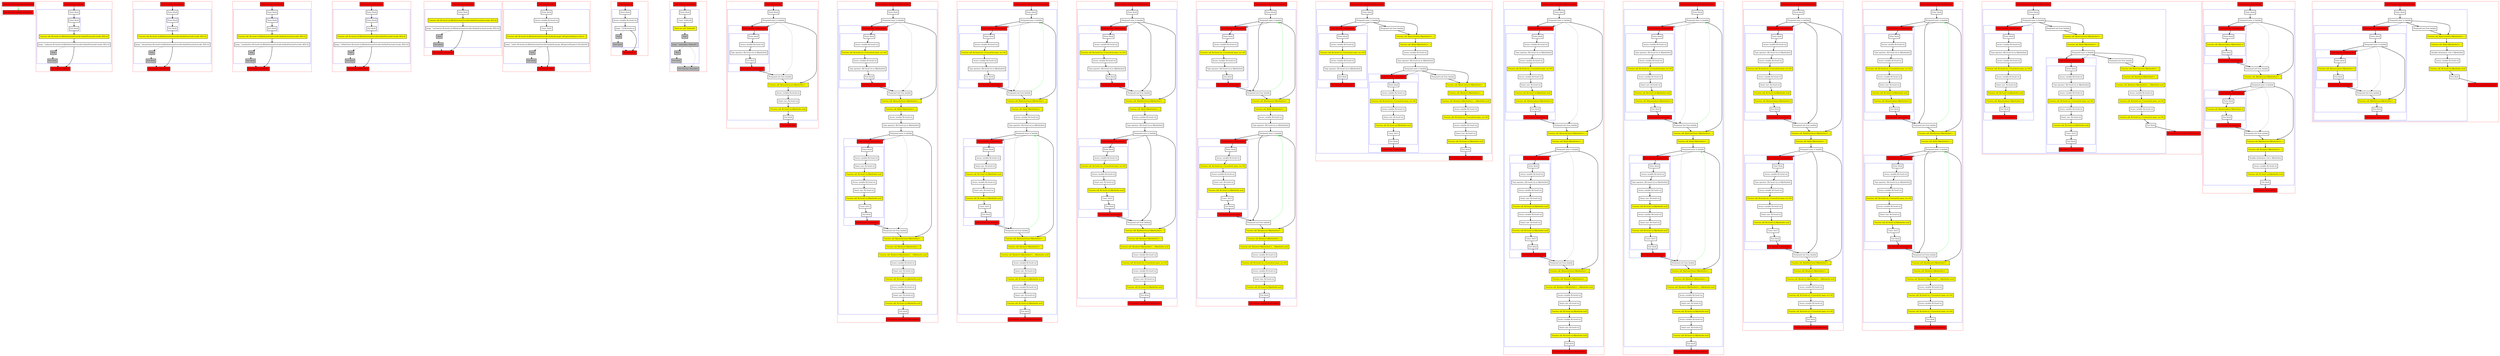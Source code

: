 digraph flowFromInplaceLambda_kt {
    graph [nodesep=3]
    node [shape=box penwidth=2]
    edge [penwidth=2]

    subgraph cluster_0 {
        color=red
        0 [label="Enter file flowFromInplaceLambda.kt" style="filled" fillcolor=red];
        1 [label="Exit file flowFromInplaceLambda.kt" style="filled" fillcolor=red];
    }
    0 -> {1} [color=green];

    subgraph cluster_1 {
        color=red
        2 [label="Enter function unknown" style="filled" fillcolor=red];
        subgraph cluster_2 {
            color=blue
            3 [label="Enter block"];
            subgraph cluster_3 {
                color=blue
                4 [label="Enter block"];
                5 [label="Exit block"];
            }
            6 [label="Function call: R|<local>/x|.R|SubstitutionOverride<kotlin/Function0.invoke: R|T|>|()" style="filled" fillcolor=yellow];
            7 [label="Jump: ^unknown R|<local>/x|.R|SubstitutionOverride<kotlin/Function0.invoke: R|T|>|()"];
            8 [label="Stub" style="filled" fillcolor=gray];
            9 [label="Exit block" style="filled" fillcolor=gray];
        }
        10 [label="Exit function unknown" style="filled" fillcolor=red];
    }
    2 -> {3};
    3 -> {4};
    4 -> {5};
    5 -> {6};
    6 -> {7};
    7 -> {10};
    7 -> {8} [style=dotted];
    8 -> {9} [style=dotted];
    9 -> {10} [style=dotted];

    subgraph cluster_4 {
        color=red
        11 [label="Enter function atLeastOnce" style="filled" fillcolor=red];
        subgraph cluster_5 {
            color=blue
            12 [label="Enter block"];
            subgraph cluster_6 {
                color=blue
                13 [label="Enter block"];
                14 [label="Exit block"];
            }
            15 [label="Function call: R|<local>/x|.R|SubstitutionOverride<kotlin/Function0.invoke: R|T|>|()" style="filled" fillcolor=yellow];
            16 [label="Jump: ^atLeastOnce R|<local>/x|.R|SubstitutionOverride<kotlin/Function0.invoke: R|T|>|()"];
            17 [label="Stub" style="filled" fillcolor=gray];
            18 [label="Exit block" style="filled" fillcolor=gray];
        }
        19 [label="Exit function atLeastOnce" style="filled" fillcolor=red];
    }
    11 -> {12};
    12 -> {13};
    13 -> {14};
    14 -> {15};
    15 -> {16};
    16 -> {19};
    16 -> {17} [style=dotted];
    17 -> {18} [style=dotted];
    18 -> {19} [style=dotted];

    subgraph cluster_7 {
        color=red
        20 [label="Enter function exactlyOnce" style="filled" fillcolor=red];
        subgraph cluster_8 {
            color=blue
            21 [label="Enter block"];
            subgraph cluster_9 {
                color=blue
                22 [label="Enter block"];
                23 [label="Exit block"];
            }
            24 [label="Function call: R|<local>/x|.R|SubstitutionOverride<kotlin/Function0.invoke: R|T|>|()" style="filled" fillcolor=yellow];
            25 [label="Jump: ^exactlyOnce R|<local>/x|.R|SubstitutionOverride<kotlin/Function0.invoke: R|T|>|()"];
            26 [label="Stub" style="filled" fillcolor=gray];
            27 [label="Exit block" style="filled" fillcolor=gray];
        }
        28 [label="Exit function exactlyOnce" style="filled" fillcolor=red];
    }
    20 -> {21};
    21 -> {22};
    22 -> {23};
    23 -> {24};
    24 -> {25};
    25 -> {28};
    25 -> {26} [style=dotted];
    26 -> {27} [style=dotted];
    27 -> {28} [style=dotted];

    subgraph cluster_10 {
        color=red
        29 [label="Enter function atMostOnce" style="filled" fillcolor=red];
        subgraph cluster_11 {
            color=blue
            30 [label="Enter block"];
            subgraph cluster_12 {
                color=blue
                31 [label="Enter block"];
                32 [label="Exit block"];
            }
            33 [label="Function call: R|<local>/x|.R|SubstitutionOverride<kotlin/Function0.invoke: R|T|>|()" style="filled" fillcolor=yellow];
            34 [label="Jump: ^atMostOnce R|<local>/x|.R|SubstitutionOverride<kotlin/Function0.invoke: R|T|>|()"];
            35 [label="Stub" style="filled" fillcolor=gray];
            36 [label="Exit block" style="filled" fillcolor=gray];
        }
        37 [label="Exit function atMostOnce" style="filled" fillcolor=red];
    }
    29 -> {30};
    30 -> {31};
    31 -> {32};
    32 -> {33};
    33 -> {34};
    34 -> {37};
    34 -> {35} [style=dotted];
    35 -> {36} [style=dotted];
    36 -> {37} [style=dotted];

    subgraph cluster_13 {
        color=red
        38 [label="Enter function noContract" style="filled" fillcolor=red];
        subgraph cluster_14 {
            color=blue
            39 [label="Enter block"];
            40 [label="Function call: R|<local>/x|.R|SubstitutionOverride<kotlin/Function0.invoke: R|T|>|()" style="filled" fillcolor=yellow];
            41 [label="Jump: ^noContract R|<local>/x|.R|SubstitutionOverride<kotlin/Function0.invoke: R|T|>|()"];
            42 [label="Stub" style="filled" fillcolor=gray];
            43 [label="Exit block" style="filled" fillcolor=gray];
        }
        44 [label="Exit function noContract" style="filled" fillcolor=red];
    }
    38 -> {39};
    39 -> {40};
    40 -> {41};
    41 -> {44};
    41 -> {42} [style=dotted];
    42 -> {43} [style=dotted];
    43 -> {44} [style=dotted];

    subgraph cluster_15 {
        color=red
        45 [label="Enter function select" style="filled" fillcolor=red];
        subgraph cluster_16 {
            color=blue
            46 [label="Enter block"];
            47 [label="Access variable R|<local>/x|"];
            48 [label="Const: Int(0)"];
            49 [label="Function call: R|<local>/x|.R|SubstitutionOverride<kotlin/Array.get: R|CapturedType(out K)|>|(...)" style="filled" fillcolor=yellow];
            50 [label="Jump: ^select R|<local>/x|.R|SubstitutionOverride<kotlin/Array.get: R|CapturedType(out K)|>|(Int(0))"];
            51 [label="Stub" style="filled" fillcolor=gray];
            52 [label="Exit block" style="filled" fillcolor=gray];
        }
        53 [label="Exit function select" style="filled" fillcolor=red];
    }
    45 -> {46};
    46 -> {47};
    47 -> {48};
    48 -> {49};
    49 -> {50};
    50 -> {53};
    50 -> {51} [style=dotted];
    51 -> {52} [style=dotted];
    52 -> {53} [style=dotted];

    subgraph cluster_17 {
        color=red
        54 [label="Enter function id" style="filled" fillcolor=red];
        subgraph cluster_18 {
            color=blue
            55 [label="Enter block"];
            56 [label="Access variable R|<local>/x|"];
            57 [label="Jump: ^id R|<local>/x|"];
            58 [label="Stub" style="filled" fillcolor=gray];
            59 [label="Exit block" style="filled" fillcolor=gray];
        }
        60 [label="Exit function id" style="filled" fillcolor=red];
    }
    54 -> {55};
    55 -> {56};
    56 -> {57};
    57 -> {60};
    57 -> {58} [style=dotted];
    58 -> {59} [style=dotted];
    59 -> {60} [style=dotted];

    subgraph cluster_19 {
        color=red
        61 [label="Enter function materialize" style="filled" fillcolor=red];
        subgraph cluster_20 {
            color=blue
            62 [label="Enter block"];
            63 [label="Const: Null(null)"];
            64 [label="Check not null: Null(null)!!" style="filled" fillcolor=yellow];
            65 [label="Stub" style="filled" fillcolor=gray];
            66 [label="Jump: ^materialize Null(null)!!" style="filled" fillcolor=gray];
            67 [label="Stub" style="filled" fillcolor=gray];
            68 [label="Exit block" style="filled" fillcolor=gray];
        }
        69 [label="Exit function materialize" style="filled" fillcolor=gray];
    }
    61 -> {62};
    62 -> {63};
    63 -> {64};
    64 -> {65} [style=dotted];
    65 -> {66} [style=dotted];
    66 -> {67 69} [style=dotted];
    67 -> {68} [style=dotted];
    68 -> {69} [style=dotted];

    subgraph cluster_21 {
        color=red
        70 [label="Enter function basic" style="filled" fillcolor=red];
        subgraph cluster_22 {
            color=blue
            71 [label="Enter block"];
            72 [label="Postponed enter to lambda"];
            subgraph cluster_23 {
                color=blue
                73 [label="Enter function <anonymous>" style="filled" fillcolor=red];
                subgraph cluster_24 {
                    color=blue
                    74 [label="Enter block"];
                    75 [label="Access variable R|<local>/x|"];
                    76 [label="Type operator: (R|<local>/x| as R|kotlin/Int|)"];
                    77 [label="Exit block"];
                }
                78 [label="Exit function <anonymous>" style="filled" fillcolor=red];
            }
            79 [label="Postponed exit from lambda"];
            80 [label="Function call: R|/exactlyOnce|<R|kotlin/Int|>(...)" style="filled" fillcolor=yellow];
            81 [label="Access variable R|<local>/x|"];
            82 [label="Smart cast: R|<local>/x|"];
            83 [label="Function call: R|<local>/x|.R|kotlin/Int.inc|()" style="filled" fillcolor=yellow];
            84 [label="Exit block"];
        }
        85 [label="Exit function basic" style="filled" fillcolor=red];
    }
    70 -> {71};
    71 -> {72};
    72 -> {73 80};
    72 -> {79} [style=dotted];
    72 -> {73} [style=dashed];
    73 -> {74};
    74 -> {75};
    75 -> {76};
    76 -> {77};
    77 -> {78};
    78 -> {79};
    79 -> {80};
    80 -> {81};
    81 -> {82};
    82 -> {83};
    83 -> {84};
    84 -> {85};

    subgraph cluster_25 {
        color=red
        86 [label="Enter function completedCallExactlyOnce" style="filled" fillcolor=red];
        subgraph cluster_26 {
            color=blue
            87 [label="Enter block"];
            88 [label="Postponed enter to lambda"];
            subgraph cluster_27 {
                color=blue
                89 [label="Enter function <anonymous>" style="filled" fillcolor=red];
                subgraph cluster_28 {
                    color=blue
                    90 [label="Enter block"];
                    91 [label="Access variable R|<local>/y|"];
                    92 [label="Function call: R|<local>/y|.<Unresolved name: inc>#()" style="filled" fillcolor=yellow];
                    93 [label="Access variable R|<local>/x|"];
                    94 [label="Type operator: (R|<local>/x| as R|kotlin/Int|)"];
                    95 [label="Exit block"];
                }
                96 [label="Exit function <anonymous>" style="filled" fillcolor=red];
            }
            97 [label="Postponed exit from lambda"];
            98 [label="Function call: R|/exactlyOnce|<R|kotlin/Int|>(...)" style="filled" fillcolor=yellow];
            99 [label="Function call: R|/id|<R|kotlin/Int|>(...)" style="filled" fillcolor=yellow];
            100 [label="Access variable R|<local>/y|"];
            101 [label="Type operator: (R|<local>/y| as R|kotlin/Int|)"];
            102 [label="Postponed enter to lambda"];
            subgraph cluster_29 {
                color=blue
                103 [label="Enter function <anonymous>" style="filled" fillcolor=red];
                subgraph cluster_30 {
                    color=blue
                    104 [label="Enter block"];
                    105 [label="Access variable R|<local>/x|"];
                    106 [label="Smart cast: R|<local>/x|"];
                    107 [label="Function call: R|<local>/x|.R|kotlin/Int.inc|()" style="filled" fillcolor=yellow];
                    108 [label="Access variable R|<local>/y|"];
                    109 [label="Smart cast: R|<local>/y|"];
                    110 [label="Function call: R|<local>/y|.R|kotlin/Int.inc|()" style="filled" fillcolor=yellow];
                    111 [label="Const: Int(1)"];
                    112 [label="Exit block"];
                }
                113 [label="Exit function <anonymous>" style="filled" fillcolor=red];
            }
            114 [label="Postponed exit from lambda"];
            115 [label="Function call: R|/exactlyOnce|<R|kotlin/Int|>(...)" style="filled" fillcolor=yellow];
            116 [label="Function call: R|/select|<R|kotlin/Int|>(...)" style="filled" fillcolor=yellow];
            117 [label="Function call: R|/select|<R|kotlin/Int|>(...).R|kotlin/Int.inc|()" style="filled" fillcolor=yellow];
            118 [label="Access variable R|<local>/x|"];
            119 [label="Smart cast: R|<local>/x|"];
            120 [label="Function call: R|<local>/x|.R|kotlin/Int.inc|()" style="filled" fillcolor=yellow];
            121 [label="Access variable R|<local>/y|"];
            122 [label="Smart cast: R|<local>/y|"];
            123 [label="Function call: R|<local>/y|.R|kotlin/Int.inc|()" style="filled" fillcolor=yellow];
            124 [label="Exit block"];
        }
        125 [label="Exit function completedCallExactlyOnce" style="filled" fillcolor=red];
    }
    86 -> {87};
    87 -> {88};
    88 -> {89 98};
    88 -> {97} [style=dotted];
    88 -> {89} [style=dashed];
    89 -> {90};
    90 -> {91};
    91 -> {92};
    92 -> {93};
    93 -> {94};
    94 -> {95};
    95 -> {96};
    96 -> {97};
    97 -> {98};
    98 -> {99};
    99 -> {100};
    100 -> {101};
    101 -> {102};
    102 -> {103 115};
    102 -> {114} [style=dotted];
    102 -> {103} [style=dashed];
    103 -> {104};
    104 -> {105};
    105 -> {106};
    106 -> {107};
    107 -> {108};
    108 -> {109};
    109 -> {110};
    110 -> {111};
    111 -> {112};
    112 -> {113};
    113 -> {114};
    114 -> {115};
    115 -> {116};
    116 -> {117};
    117 -> {118};
    118 -> {119};
    119 -> {120};
    120 -> {121};
    121 -> {122};
    122 -> {123};
    123 -> {124};
    124 -> {125};

    subgraph cluster_31 {
        color=red
        126 [label="Enter function completedCallAtLeastOnce" style="filled" fillcolor=red];
        subgraph cluster_32 {
            color=blue
            127 [label="Enter block"];
            128 [label="Postponed enter to lambda"];
            subgraph cluster_33 {
                color=blue
                129 [label="Enter function <anonymous>" style="filled" fillcolor=red];
                subgraph cluster_34 {
                    color=blue
                    130 [label="Enter block"];
                    131 [label="Access variable R|<local>/y|"];
                    132 [label="Function call: R|<local>/y|.<Unresolved name: inc>#()" style="filled" fillcolor=yellow];
                    133 [label="Access variable R|<local>/x|"];
                    134 [label="Type operator: (R|<local>/x| as R|kotlin/Int|)"];
                    135 [label="Exit block"];
                }
                136 [label="Exit function <anonymous>" style="filled" fillcolor=red];
            }
            137 [label="Postponed exit from lambda"];
            138 [label="Function call: R|/atLeastOnce|<R|kotlin/Int|>(...)" style="filled" fillcolor=yellow];
            139 [label="Function call: R|/id|<R|kotlin/Int|>(...)" style="filled" fillcolor=yellow];
            140 [label="Access variable R|<local>/y|"];
            141 [label="Type operator: (R|<local>/y| as R|kotlin/Int|)"];
            142 [label="Postponed enter to lambda"];
            subgraph cluster_35 {
                color=blue
                143 [label="Enter function <anonymous>" style="filled" fillcolor=red];
                subgraph cluster_36 {
                    color=blue
                    144 [label="Enter block"];
                    145 [label="Access variable R|<local>/x|"];
                    146 [label="Smart cast: R|<local>/x|"];
                    147 [label="Function call: R|<local>/x|.R|kotlin/Int.inc|()" style="filled" fillcolor=yellow];
                    148 [label="Access variable R|<local>/y|"];
                    149 [label="Smart cast: R|<local>/y|"];
                    150 [label="Function call: R|<local>/y|.R|kotlin/Int.inc|()" style="filled" fillcolor=yellow];
                    151 [label="Const: Int(1)"];
                    152 [label="Exit block"];
                }
                153 [label="Exit function <anonymous>" style="filled" fillcolor=red];
            }
            154 [label="Postponed exit from lambda"];
            155 [label="Function call: R|/atLeastOnce|<R|kotlin/Int|>(...)" style="filled" fillcolor=yellow];
            156 [label="Function call: R|/select|<R|kotlin/Int|>(...)" style="filled" fillcolor=yellow];
            157 [label="Function call: R|/select|<R|kotlin/Int|>(...).R|kotlin/Int.inc|()" style="filled" fillcolor=yellow];
            158 [label="Access variable R|<local>/x|"];
            159 [label="Smart cast: R|<local>/x|"];
            160 [label="Function call: R|<local>/x|.R|kotlin/Int.inc|()" style="filled" fillcolor=yellow];
            161 [label="Access variable R|<local>/y|"];
            162 [label="Smart cast: R|<local>/y|"];
            163 [label="Function call: R|<local>/y|.R|kotlin/Int.inc|()" style="filled" fillcolor=yellow];
            164 [label="Exit block"];
        }
        165 [label="Exit function completedCallAtLeastOnce" style="filled" fillcolor=red];
    }
    126 -> {127};
    127 -> {128};
    128 -> {129 138};
    128 -> {137} [style=dotted];
    128 -> {129} [style=dashed];
    129 -> {130};
    130 -> {131};
    131 -> {132};
    132 -> {133};
    133 -> {134};
    134 -> {135};
    135 -> {136};
    136 -> {137};
    137 -> {138};
    137 -> {128} [color=green style=dashed];
    138 -> {139};
    139 -> {140};
    140 -> {141};
    141 -> {142};
    142 -> {143 155};
    142 -> {154} [style=dotted];
    142 -> {143} [style=dashed];
    143 -> {144};
    144 -> {145};
    145 -> {146};
    146 -> {147};
    147 -> {148};
    148 -> {149};
    149 -> {150};
    150 -> {151};
    151 -> {152};
    152 -> {153};
    153 -> {154};
    154 -> {155};
    154 -> {142} [color=green style=dashed];
    155 -> {156};
    156 -> {157};
    157 -> {158};
    158 -> {159};
    159 -> {160};
    160 -> {161};
    161 -> {162};
    162 -> {163};
    163 -> {164};
    164 -> {165};

    subgraph cluster_37 {
        color=red
        166 [label="Enter function completedCallAtMostOnce" style="filled" fillcolor=red];
        subgraph cluster_38 {
            color=blue
            167 [label="Enter block"];
            168 [label="Postponed enter to lambda"];
            subgraph cluster_39 {
                color=blue
                169 [label="Enter function <anonymous>" style="filled" fillcolor=red];
                subgraph cluster_40 {
                    color=blue
                    170 [label="Enter block"];
                    171 [label="Access variable R|<local>/y|"];
                    172 [label="Function call: R|<local>/y|.<Unresolved name: inc>#()" style="filled" fillcolor=yellow];
                    173 [label="Access variable R|<local>/x|"];
                    174 [label="Type operator: (R|<local>/x| as R|kotlin/Int|)"];
                    175 [label="Exit block"];
                }
                176 [label="Exit function <anonymous>" style="filled" fillcolor=red];
            }
            177 [label="Postponed exit from lambda"];
            178 [label="Function call: R|/atMostOnce|<R|kotlin/Int|>(...)" style="filled" fillcolor=yellow];
            179 [label="Function call: R|/id|<R|kotlin/Int|>(...)" style="filled" fillcolor=yellow];
            180 [label="Access variable R|<local>/y|"];
            181 [label="Type operator: (R|<local>/y| as R|kotlin/Int|)"];
            182 [label="Postponed enter to lambda"];
            subgraph cluster_41 {
                color=blue
                183 [label="Enter function <anonymous>" style="filled" fillcolor=red];
                subgraph cluster_42 {
                    color=blue
                    184 [label="Enter block"];
                    185 [label="Access variable R|<local>/x|"];
                    186 [label="Function call: R|<local>/x|.<Unresolved name: inc>#()" style="filled" fillcolor=yellow];
                    187 [label="Access variable R|<local>/y|"];
                    188 [label="Smart cast: R|<local>/y|"];
                    189 [label="Function call: R|<local>/y|.R|kotlin/Int.inc|()" style="filled" fillcolor=yellow];
                    190 [label="Const: Int(1)"];
                    191 [label="Exit block"];
                }
                192 [label="Exit function <anonymous>" style="filled" fillcolor=red];
            }
            193 [label="Postponed exit from lambda"];
            194 [label="Function call: R|/atMostOnce|<R|kotlin/Int|>(...)" style="filled" fillcolor=yellow];
            195 [label="Function call: R|/select|<R|kotlin/Int|>(...)" style="filled" fillcolor=yellow];
            196 [label="Function call: R|/select|<R|kotlin/Int|>(...).R|kotlin/Int.inc|()" style="filled" fillcolor=yellow];
            197 [label="Access variable R|<local>/x|"];
            198 [label="Function call: R|<local>/x|.<Unresolved name: inc>#()" style="filled" fillcolor=yellow];
            199 [label="Access variable R|<local>/y|"];
            200 [label="Smart cast: R|<local>/y|"];
            201 [label="Function call: R|<local>/y|.R|kotlin/Int.inc|()" style="filled" fillcolor=yellow];
            202 [label="Exit block"];
        }
        203 [label="Exit function completedCallAtMostOnce" style="filled" fillcolor=red];
    }
    166 -> {167};
    167 -> {168};
    168 -> {169 177 178};
    168 -> {169} [style=dashed];
    169 -> {170};
    170 -> {171};
    171 -> {172};
    172 -> {173};
    173 -> {174};
    174 -> {175};
    175 -> {176};
    176 -> {177};
    177 -> {178};
    178 -> {179};
    179 -> {180};
    180 -> {181};
    181 -> {182};
    182 -> {183 193 194};
    182 -> {183} [style=dashed];
    183 -> {184};
    184 -> {185};
    185 -> {186};
    186 -> {187};
    187 -> {188};
    188 -> {189};
    189 -> {190};
    190 -> {191};
    191 -> {192};
    192 -> {193};
    193 -> {194};
    194 -> {195};
    195 -> {196};
    196 -> {197};
    197 -> {198};
    198 -> {199};
    199 -> {200};
    200 -> {201};
    201 -> {202};
    202 -> {203};

    subgraph cluster_43 {
        color=red
        204 [label="Enter function completedCallUnknown" style="filled" fillcolor=red];
        subgraph cluster_44 {
            color=blue
            205 [label="Enter block"];
            206 [label="Postponed enter to lambda"];
            subgraph cluster_45 {
                color=blue
                207 [label="Enter function <anonymous>" style="filled" fillcolor=red];
                subgraph cluster_46 {
                    color=blue
                    208 [label="Enter block"];
                    209 [label="Access variable R|<local>/y|"];
                    210 [label="Function call: R|<local>/y|.<Unresolved name: inc>#()" style="filled" fillcolor=yellow];
                    211 [label="Access variable R|<local>/x|"];
                    212 [label="Type operator: (R|<local>/x| as R|kotlin/Int|)"];
                    213 [label="Exit block"];
                }
                214 [label="Exit function <anonymous>" style="filled" fillcolor=red];
            }
            215 [label="Postponed exit from lambda"];
            216 [label="Function call: R|/unknown|<R|kotlin/Int|>(...)" style="filled" fillcolor=yellow];
            217 [label="Function call: R|/id|<R|kotlin/Int|>(...)" style="filled" fillcolor=yellow];
            218 [label="Access variable R|<local>/y|"];
            219 [label="Type operator: (R|<local>/y| as R|kotlin/Int|)"];
            220 [label="Postponed enter to lambda"];
            subgraph cluster_47 {
                color=blue
                221 [label="Enter function <anonymous>" style="filled" fillcolor=red];
                subgraph cluster_48 {
                    color=blue
                    222 [label="Enter block"];
                    223 [label="Access variable R|<local>/x|"];
                    224 [label="Function call: R|<local>/x|.<Unresolved name: inc>#()" style="filled" fillcolor=yellow];
                    225 [label="Access variable R|<local>/y|"];
                    226 [label="Smart cast: R|<local>/y|"];
                    227 [label="Function call: R|<local>/y|.R|kotlin/Int.inc|()" style="filled" fillcolor=yellow];
                    228 [label="Const: Int(1)"];
                    229 [label="Exit block"];
                }
                230 [label="Exit function <anonymous>" style="filled" fillcolor=red];
            }
            231 [label="Postponed exit from lambda"];
            232 [label="Function call: R|/unknown|<R|kotlin/Int|>(...)" style="filled" fillcolor=yellow];
            233 [label="Function call: R|/select|<R|kotlin/Int|>(...)" style="filled" fillcolor=yellow];
            234 [label="Function call: R|/select|<R|kotlin/Int|>(...).R|kotlin/Int.inc|()" style="filled" fillcolor=yellow];
            235 [label="Access variable R|<local>/x|"];
            236 [label="Function call: R|<local>/x|.<Unresolved name: inc>#()" style="filled" fillcolor=yellow];
            237 [label="Access variable R|<local>/y|"];
            238 [label="Smart cast: R|<local>/y|"];
            239 [label="Function call: R|<local>/y|.R|kotlin/Int.inc|()" style="filled" fillcolor=yellow];
            240 [label="Exit block"];
        }
        241 [label="Exit function completedCallUnknown" style="filled" fillcolor=red];
    }
    204 -> {205};
    205 -> {206};
    206 -> {207 215 216};
    206 -> {207} [style=dashed];
    207 -> {208};
    208 -> {209};
    209 -> {210};
    210 -> {211};
    211 -> {212};
    212 -> {213};
    213 -> {214};
    214 -> {215};
    215 -> {216};
    215 -> {206} [color=green style=dashed];
    216 -> {217};
    217 -> {218};
    218 -> {219};
    219 -> {220};
    220 -> {221 231 232};
    220 -> {221} [style=dashed];
    221 -> {222};
    222 -> {223};
    223 -> {224};
    224 -> {225};
    225 -> {226};
    226 -> {227};
    227 -> {228};
    228 -> {229};
    229 -> {230};
    230 -> {231};
    231 -> {232};
    231 -> {220} [color=green style=dashed];
    232 -> {233};
    233 -> {234};
    234 -> {235};
    235 -> {236};
    236 -> {237};
    237 -> {238};
    238 -> {239};
    239 -> {240};
    240 -> {241};

    subgraph cluster_49 {
        color=red
        242 [label="Enter function completedCallNoContract" style="filled" fillcolor=red];
        subgraph cluster_50 {
            color=blue
            243 [label="Enter block"];
            244 [label="Postponed enter to lambda"];
            subgraph cluster_51 {
                color=blue
                245 [label="Enter function <anonymous>" style="filled" fillcolor=red];
                subgraph cluster_52 {
                    color=blue
                    246 [label="Enter block"];
                    247 [label="Access variable R|<local>/y|"];
                    248 [label="Function call: R|<local>/y|.<Unresolved name: inc>#()" style="filled" fillcolor=yellow];
                    249 [label="Access variable R|<local>/x|"];
                    250 [label="Type operator: (R|<local>/x| as R|kotlin/Int|)"];
                    251 [label="Exit block"];
                }
                252 [label="Exit function <anonymous>" style="filled" fillcolor=red];
            }
            253 [label="Postponed exit from lambda"];
            254 [label="Function call: R|/noContract|<R|kotlin/Int|>(...)" style="filled" fillcolor=yellow];
            255 [label="Function call: R|/id|<R|kotlin/Int|>(...)" style="filled" fillcolor=yellow];
            256 [label="Access variable R|<local>/y|"];
            257 [label="Type operator: (R|<local>/y| as R|kotlin/Int|)"];
            258 [label="Postponed enter to lambda"];
            subgraph cluster_53 {
                color=blue
                259 [label="Enter function <anonymous>" style="filled" fillcolor=red];
                subgraph cluster_54 {
                    color=blue
                    260 [label="Enter block"];
                    261 [label="Access variable R|<local>/x|"];
                    262 [label="Function call: R|<local>/x|.<Unresolved name: inc>#()" style="filled" fillcolor=yellow];
                    263 [label="Access variable R|<local>/y|"];
                    264 [label="Smart cast: R|<local>/y|"];
                    265 [label="Function call: R|<local>/y|.R|kotlin/Int.inc|()" style="filled" fillcolor=yellow];
                    266 [label="Const: Int(1)"];
                    267 [label="Exit block"];
                }
                268 [label="Exit function <anonymous>" style="filled" fillcolor=red];
            }
            269 [label="Postponed exit from lambda"];
            270 [label="Function call: R|/noContract|<R|kotlin/Int|>(...)" style="filled" fillcolor=yellow];
            271 [label="Function call: R|/select|<R|kotlin/Int|>(...)" style="filled" fillcolor=yellow];
            272 [label="Function call: R|/select|<R|kotlin/Int|>(...).R|kotlin/Int.inc|()" style="filled" fillcolor=yellow];
            273 [label="Access variable R|<local>/x|"];
            274 [label="Function call: R|<local>/x|.<Unresolved name: inc>#()" style="filled" fillcolor=yellow];
            275 [label="Access variable R|<local>/y|"];
            276 [label="Smart cast: R|<local>/y|"];
            277 [label="Function call: R|<local>/y|.R|kotlin/Int.inc|()" style="filled" fillcolor=yellow];
            278 [label="Exit block"];
        }
        279 [label="Exit function completedCallNoContract" style="filled" fillcolor=red];
    }
    242 -> {243};
    243 -> {244};
    244 -> {245 253 254};
    244 -> {245} [style=dashed];
    245 -> {246};
    246 -> {247};
    247 -> {248};
    248 -> {249};
    249 -> {250};
    250 -> {251};
    251 -> {252};
    253 -> {254};
    254 -> {255};
    255 -> {256};
    256 -> {257};
    257 -> {258};
    258 -> {259 269 270};
    258 -> {259} [style=dashed];
    259 -> {260};
    260 -> {261};
    261 -> {262};
    262 -> {263};
    263 -> {264};
    264 -> {265};
    265 -> {266};
    266 -> {267};
    267 -> {268};
    269 -> {270};
    270 -> {271};
    271 -> {272};
    272 -> {273};
    273 -> {274};
    274 -> {275};
    275 -> {276};
    276 -> {277};
    277 -> {278};
    278 -> {279};

    subgraph cluster_55 {
        color=red
        280 [label="Enter function incompleteCallExactlyOnce" style="filled" fillcolor=red];
        subgraph cluster_56 {
            color=blue
            281 [label="Enter block"];
            282 [label="Postponed enter to lambda"];
            subgraph cluster_57 {
                color=blue
                283 [label="Enter function <anonymous>" style="filled" fillcolor=red];
                subgraph cluster_58 {
                    color=blue
                    284 [label="Enter block"];
                    285 [label="Access variable R|<local>/x|"];
                    286 [label="Type operator: (R|<local>/x| as R|kotlin/Int|)"];
                    287 [label="Access variable R|<local>/y|"];
                    288 [label="Function call: R|<local>/y|.<Unresolved name: inc>#()" style="filled" fillcolor=yellow];
                    289 [label="Access variable R|<local>/x|"];
                    290 [label="Smart cast: R|<local>/x|"];
                    291 [label="Function call: R|<local>/x|.R|kotlin/Int.inc|()" style="filled" fillcolor=yellow];
                    292 [label="Function call: R|/materialize|<R|kotlin/Int|>()" style="filled" fillcolor=yellow];
                    293 [label="Exit block"];
                }
                294 [label="Exit function <anonymous>" style="filled" fillcolor=red];
            }
            295 [label="Postponed exit from lambda"];
            296 [label="Function call: R|/exactlyOnce|<R|kotlin/Int|>(...)" style="filled" fillcolor=yellow];
            297 [label="Function call: R|/id|<R|kotlin/Int|>(...)" style="filled" fillcolor=yellow];
            298 [label="Postponed enter to lambda"];
            subgraph cluster_59 {
                color=blue
                299 [label="Enter function <anonymous>" style="filled" fillcolor=red];
                subgraph cluster_60 {
                    color=blue
                    300 [label="Enter block"];
                    301 [label="Access variable R|<local>/y|"];
                    302 [label="Type operator: (R|<local>/y| as R|kotlin/Int|)"];
                    303 [label="Access variable R|<local>/x|"];
                    304 [label="Smart cast: R|<local>/x|"];
                    305 [label="Function call: R|<local>/x|.R|kotlin/Int.inc|()" style="filled" fillcolor=yellow];
                    306 [label="Access variable R|<local>/y|"];
                    307 [label="Smart cast: R|<local>/y|"];
                    308 [label="Function call: R|<local>/y|.R|kotlin/Int.inc|()" style="filled" fillcolor=yellow];
                    309 [label="Const: Int(1)"];
                    310 [label="Exit block"];
                }
                311 [label="Exit function <anonymous>" style="filled" fillcolor=red];
            }
            312 [label="Postponed exit from lambda"];
            313 [label="Function call: R|/exactlyOnce|<R|kotlin/Int|>(...)" style="filled" fillcolor=yellow];
            314 [label="Function call: R|/select|<R|kotlin/Int|>(...)" style="filled" fillcolor=yellow];
            315 [label="Function call: R|/select|<R|kotlin/Int|>(...).R|kotlin/Int.inc|()" style="filled" fillcolor=yellow];
            316 [label="Access variable R|<local>/x|"];
            317 [label="Smart cast: R|<local>/x|"];
            318 [label="Function call: R|<local>/x|.R|kotlin/Int.inc|()" style="filled" fillcolor=yellow];
            319 [label="Access variable R|<local>/y|"];
            320 [label="Smart cast: R|<local>/y|"];
            321 [label="Function call: R|<local>/y|.R|kotlin/Int.inc|()" style="filled" fillcolor=yellow];
            322 [label="Exit block"];
        }
        323 [label="Exit function incompleteCallExactlyOnce" style="filled" fillcolor=red];
    }
    280 -> {281};
    281 -> {282};
    282 -> {283 296};
    282 -> {295} [style=dotted];
    282 -> {283} [style=dashed];
    283 -> {284};
    284 -> {285};
    285 -> {286};
    286 -> {287};
    287 -> {288};
    288 -> {289};
    289 -> {290};
    290 -> {291};
    291 -> {292};
    292 -> {293};
    293 -> {294};
    294 -> {295};
    295 -> {296};
    296 -> {297};
    297 -> {298};
    298 -> {299 313};
    298 -> {312} [style=dotted];
    298 -> {299} [style=dashed];
    299 -> {300};
    300 -> {301};
    301 -> {302};
    302 -> {303};
    303 -> {304};
    304 -> {305};
    305 -> {306};
    306 -> {307};
    307 -> {308};
    308 -> {309};
    309 -> {310};
    310 -> {311};
    311 -> {312};
    312 -> {313};
    313 -> {314};
    314 -> {315};
    315 -> {316};
    316 -> {317};
    317 -> {318};
    318 -> {319};
    319 -> {320};
    320 -> {321};
    321 -> {322};
    322 -> {323};

    subgraph cluster_61 {
        color=red
        324 [label="Enter function incompleteCallAtLeastOnce" style="filled" fillcolor=red];
        subgraph cluster_62 {
            color=blue
            325 [label="Enter block"];
            326 [label="Postponed enter to lambda"];
            subgraph cluster_63 {
                color=blue
                327 [label="Enter function <anonymous>" style="filled" fillcolor=red];
                subgraph cluster_64 {
                    color=blue
                    328 [label="Enter block"];
                    329 [label="Access variable R|<local>/x|"];
                    330 [label="Type operator: (R|<local>/x| as R|kotlin/Int|)"];
                    331 [label="Access variable R|<local>/y|"];
                    332 [label="Function call: R|<local>/y|.<Unresolved name: inc>#()" style="filled" fillcolor=yellow];
                    333 [label="Access variable R|<local>/x|"];
                    334 [label="Smart cast: R|<local>/x|"];
                    335 [label="Function call: R|<local>/x|.R|kotlin/Int.inc|()" style="filled" fillcolor=yellow];
                    336 [label="Function call: R|/materialize|<R|kotlin/Int|>()" style="filled" fillcolor=yellow];
                    337 [label="Exit block"];
                }
                338 [label="Exit function <anonymous>" style="filled" fillcolor=red];
            }
            339 [label="Postponed exit from lambda"];
            340 [label="Function call: R|/atLeastOnce|<R|kotlin/Int|>(...)" style="filled" fillcolor=yellow];
            341 [label="Function call: R|/id|<R|kotlin/Int|>(...)" style="filled" fillcolor=yellow];
            342 [label="Postponed enter to lambda"];
            subgraph cluster_65 {
                color=blue
                343 [label="Enter function <anonymous>" style="filled" fillcolor=red];
                subgraph cluster_66 {
                    color=blue
                    344 [label="Enter block"];
                    345 [label="Access variable R|<local>/y|"];
                    346 [label="Type operator: (R|<local>/y| as R|kotlin/Int|)"];
                    347 [label="Access variable R|<local>/x|"];
                    348 [label="Smart cast: R|<local>/x|"];
                    349 [label="Function call: R|<local>/x|.R|kotlin/Int.inc|()" style="filled" fillcolor=yellow];
                    350 [label="Access variable R|<local>/y|"];
                    351 [label="Smart cast: R|<local>/y|"];
                    352 [label="Function call: R|<local>/y|.R|kotlin/Int.inc|()" style="filled" fillcolor=yellow];
                    353 [label="Const: Int(1)"];
                    354 [label="Exit block"];
                }
                355 [label="Exit function <anonymous>" style="filled" fillcolor=red];
            }
            356 [label="Postponed exit from lambda"];
            357 [label="Function call: R|/atLeastOnce|<R|kotlin/Int|>(...)" style="filled" fillcolor=yellow];
            358 [label="Function call: R|/select|<R|kotlin/Int|>(...)" style="filled" fillcolor=yellow];
            359 [label="Function call: R|/select|<R|kotlin/Int|>(...).R|kotlin/Int.inc|()" style="filled" fillcolor=yellow];
            360 [label="Access variable R|<local>/x|"];
            361 [label="Smart cast: R|<local>/x|"];
            362 [label="Function call: R|<local>/x|.R|kotlin/Int.inc|()" style="filled" fillcolor=yellow];
            363 [label="Access variable R|<local>/y|"];
            364 [label="Smart cast: R|<local>/y|"];
            365 [label="Function call: R|<local>/y|.R|kotlin/Int.inc|()" style="filled" fillcolor=yellow];
            366 [label="Exit block"];
        }
        367 [label="Exit function incompleteCallAtLeastOnce" style="filled" fillcolor=red];
    }
    324 -> {325};
    325 -> {326};
    326 -> {327 340};
    326 -> {339} [style=dotted];
    326 -> {327} [style=dashed];
    327 -> {328};
    328 -> {329};
    329 -> {330};
    330 -> {331};
    331 -> {332};
    332 -> {333};
    333 -> {334};
    334 -> {335};
    335 -> {336};
    336 -> {337};
    337 -> {338};
    338 -> {339};
    339 -> {340};
    339 -> {326} [color=green style=dashed];
    340 -> {341};
    341 -> {342};
    342 -> {343 357};
    342 -> {356} [style=dotted];
    342 -> {343} [style=dashed];
    343 -> {344};
    344 -> {345};
    345 -> {346};
    346 -> {347};
    347 -> {348};
    348 -> {349};
    349 -> {350};
    350 -> {351};
    351 -> {352};
    352 -> {353};
    353 -> {354};
    354 -> {355};
    355 -> {356};
    356 -> {357};
    356 -> {342} [color=green style=dashed];
    357 -> {358};
    358 -> {359};
    359 -> {360};
    360 -> {361};
    361 -> {362};
    362 -> {363};
    363 -> {364};
    364 -> {365};
    365 -> {366};
    366 -> {367};

    subgraph cluster_67 {
        color=red
        368 [label="Enter function incompleteCallAtMostOnce" style="filled" fillcolor=red];
        subgraph cluster_68 {
            color=blue
            369 [label="Enter block"];
            370 [label="Postponed enter to lambda"];
            subgraph cluster_69 {
                color=blue
                371 [label="Enter function <anonymous>" style="filled" fillcolor=red];
                subgraph cluster_70 {
                    color=blue
                    372 [label="Enter block"];
                    373 [label="Access variable R|<local>/x|"];
                    374 [label="Type operator: (R|<local>/x| as R|kotlin/Int|)"];
                    375 [label="Access variable R|<local>/y|"];
                    376 [label="Function call: R|<local>/y|.<Unresolved name: inc>#()" style="filled" fillcolor=yellow];
                    377 [label="Access variable R|<local>/x|"];
                    378 [label="Smart cast: R|<local>/x|"];
                    379 [label="Function call: R|<local>/x|.R|kotlin/Int.inc|()" style="filled" fillcolor=yellow];
                    380 [label="Function call: R|/materialize|<R|kotlin/Int|>()" style="filled" fillcolor=yellow];
                    381 [label="Exit block"];
                }
                382 [label="Exit function <anonymous>" style="filled" fillcolor=red];
            }
            383 [label="Postponed exit from lambda"];
            384 [label="Function call: R|/atMostOnce|<R|kotlin/Int|>(...)" style="filled" fillcolor=yellow];
            385 [label="Function call: R|/id|<R|kotlin/Int|>(...)" style="filled" fillcolor=yellow];
            386 [label="Postponed enter to lambda"];
            subgraph cluster_71 {
                color=blue
                387 [label="Enter function <anonymous>" style="filled" fillcolor=red];
                subgraph cluster_72 {
                    color=blue
                    388 [label="Enter block"];
                    389 [label="Access variable R|<local>/y|"];
                    390 [label="Type operator: (R|<local>/y| as R|kotlin/Int|)"];
                    391 [label="Access variable R|<local>/x|"];
                    392 [label="Function call: R|<local>/x|.<Unresolved name: inc>#()" style="filled" fillcolor=yellow];
                    393 [label="Access variable R|<local>/y|"];
                    394 [label="Smart cast: R|<local>/y|"];
                    395 [label="Function call: R|<local>/y|.R|kotlin/Int.inc|()" style="filled" fillcolor=yellow];
                    396 [label="Const: Int(1)"];
                    397 [label="Exit block"];
                }
                398 [label="Exit function <anonymous>" style="filled" fillcolor=red];
            }
            399 [label="Postponed exit from lambda"];
            400 [label="Function call: R|/atMostOnce|<R|kotlin/Int|>(...)" style="filled" fillcolor=yellow];
            401 [label="Function call: R|/select|<R|kotlin/Int|>(...)" style="filled" fillcolor=yellow];
            402 [label="Function call: R|/select|<R|kotlin/Int|>(...).R|kotlin/Int.inc|()" style="filled" fillcolor=yellow];
            403 [label="Access variable R|<local>/x|"];
            404 [label="Function call: R|<local>/x|.<Unresolved name: inc>#()" style="filled" fillcolor=yellow];
            405 [label="Access variable R|<local>/y|"];
            406 [label="Function call: R|<local>/y|.<Unresolved name: inc>#()" style="filled" fillcolor=yellow];
            407 [label="Exit block"];
        }
        408 [label="Exit function incompleteCallAtMostOnce" style="filled" fillcolor=red];
    }
    368 -> {369};
    369 -> {370};
    370 -> {371 383 384};
    370 -> {371} [style=dashed];
    371 -> {372};
    372 -> {373};
    373 -> {374};
    374 -> {375};
    375 -> {376};
    376 -> {377};
    377 -> {378};
    378 -> {379};
    379 -> {380};
    380 -> {381};
    381 -> {382};
    382 -> {383};
    383 -> {384};
    384 -> {385};
    385 -> {386};
    386 -> {387 399 400};
    386 -> {387} [style=dashed];
    387 -> {388};
    388 -> {389};
    389 -> {390};
    390 -> {391};
    391 -> {392};
    392 -> {393};
    393 -> {394};
    394 -> {395};
    395 -> {396};
    396 -> {397};
    397 -> {398};
    398 -> {399};
    399 -> {400};
    400 -> {401};
    401 -> {402};
    402 -> {403};
    403 -> {404};
    404 -> {405};
    405 -> {406};
    406 -> {407};
    407 -> {408};

    subgraph cluster_73 {
        color=red
        409 [label="Enter function incompleteCallUnknown" style="filled" fillcolor=red];
        subgraph cluster_74 {
            color=blue
            410 [label="Enter block"];
            411 [label="Postponed enter to lambda"];
            subgraph cluster_75 {
                color=blue
                412 [label="Enter function <anonymous>" style="filled" fillcolor=red];
                subgraph cluster_76 {
                    color=blue
                    413 [label="Enter block"];
                    414 [label="Access variable R|<local>/x|"];
                    415 [label="Type operator: (R|<local>/x| as R|kotlin/Int|)"];
                    416 [label="Access variable R|<local>/y|"];
                    417 [label="Function call: R|<local>/y|.<Unresolved name: inc>#()" style="filled" fillcolor=yellow];
                    418 [label="Access variable R|<local>/x|"];
                    419 [label="Smart cast: R|<local>/x|"];
                    420 [label="Function call: R|<local>/x|.R|kotlin/Int.inc|()" style="filled" fillcolor=yellow];
                    421 [label="Function call: R|/materialize|<R|kotlin/Int|>()" style="filled" fillcolor=yellow];
                    422 [label="Exit block"];
                }
                423 [label="Exit function <anonymous>" style="filled" fillcolor=red];
            }
            424 [label="Postponed exit from lambda"];
            425 [label="Function call: R|/unknown|<R|kotlin/Int|>(...)" style="filled" fillcolor=yellow];
            426 [label="Function call: R|/id|<R|kotlin/Int|>(...)" style="filled" fillcolor=yellow];
            427 [label="Postponed enter to lambda"];
            subgraph cluster_77 {
                color=blue
                428 [label="Enter function <anonymous>" style="filled" fillcolor=red];
                subgraph cluster_78 {
                    color=blue
                    429 [label="Enter block"];
                    430 [label="Access variable R|<local>/y|"];
                    431 [label="Type operator: (R|<local>/y| as R|kotlin/Int|)"];
                    432 [label="Access variable R|<local>/x|"];
                    433 [label="Function call: R|<local>/x|.<Unresolved name: inc>#()" style="filled" fillcolor=yellow];
                    434 [label="Access variable R|<local>/y|"];
                    435 [label="Smart cast: R|<local>/y|"];
                    436 [label="Function call: R|<local>/y|.R|kotlin/Int.inc|()" style="filled" fillcolor=yellow];
                    437 [label="Const: Int(1)"];
                    438 [label="Exit block"];
                }
                439 [label="Exit function <anonymous>" style="filled" fillcolor=red];
            }
            440 [label="Postponed exit from lambda"];
            441 [label="Function call: R|/unknown|<R|kotlin/Int|>(...)" style="filled" fillcolor=yellow];
            442 [label="Function call: R|/select|<R|kotlin/Int|>(...)" style="filled" fillcolor=yellow];
            443 [label="Function call: R|/select|<R|kotlin/Int|>(...).R|kotlin/Int.inc|()" style="filled" fillcolor=yellow];
            444 [label="Access variable R|<local>/x|"];
            445 [label="Function call: R|<local>/x|.<Unresolved name: inc>#()" style="filled" fillcolor=yellow];
            446 [label="Access variable R|<local>/y|"];
            447 [label="Function call: R|<local>/y|.<Unresolved name: inc>#()" style="filled" fillcolor=yellow];
            448 [label="Exit block"];
        }
        449 [label="Exit function incompleteCallUnknown" style="filled" fillcolor=red];
    }
    409 -> {410};
    410 -> {411};
    411 -> {412 424 425};
    411 -> {412} [style=dashed];
    412 -> {413};
    413 -> {414};
    414 -> {415};
    415 -> {416};
    416 -> {417};
    417 -> {418};
    418 -> {419};
    419 -> {420};
    420 -> {421};
    421 -> {422};
    422 -> {423};
    423 -> {424};
    424 -> {425};
    424 -> {411} [color=green style=dashed];
    425 -> {426};
    426 -> {427};
    427 -> {428 440 441};
    427 -> {428} [style=dashed];
    428 -> {429};
    429 -> {430};
    430 -> {431};
    431 -> {432};
    432 -> {433};
    433 -> {434};
    434 -> {435};
    435 -> {436};
    436 -> {437};
    437 -> {438};
    438 -> {439};
    439 -> {440};
    440 -> {441};
    440 -> {427} [color=green style=dashed];
    441 -> {442};
    442 -> {443};
    443 -> {444};
    444 -> {445};
    445 -> {446};
    446 -> {447};
    447 -> {448};
    448 -> {449};

    subgraph cluster_79 {
        color=red
        450 [label="Enter function incompleteCallNoContract" style="filled" fillcolor=red];
        subgraph cluster_80 {
            color=blue
            451 [label="Enter block"];
            452 [label="Postponed enter to lambda"];
            subgraph cluster_81 {
                color=blue
                453 [label="Enter function <anonymous>" style="filled" fillcolor=red];
                subgraph cluster_82 {
                    color=blue
                    454 [label="Enter block"];
                    455 [label="Access variable R|<local>/x|"];
                    456 [label="Type operator: (R|<local>/x| as R|kotlin/Int|)"];
                    457 [label="Access variable R|<local>/y|"];
                    458 [label="Function call: R|<local>/y|.<Unresolved name: inc>#()" style="filled" fillcolor=yellow];
                    459 [label="Access variable R|<local>/x|"];
                    460 [label="Smart cast: R|<local>/x|"];
                    461 [label="Function call: R|<local>/x|.R|kotlin/Int.inc|()" style="filled" fillcolor=yellow];
                    462 [label="Function call: R|/materialize|<R|kotlin/Int|>()" style="filled" fillcolor=yellow];
                    463 [label="Exit block"];
                }
                464 [label="Exit function <anonymous>" style="filled" fillcolor=red];
            }
            465 [label="Postponed exit from lambda"];
            466 [label="Function call: R|/noContract|<R|kotlin/Int|>(...)" style="filled" fillcolor=yellow];
            467 [label="Function call: R|/id|<R|kotlin/Int|>(...)" style="filled" fillcolor=yellow];
            468 [label="Postponed enter to lambda"];
            subgraph cluster_83 {
                color=blue
                469 [label="Enter function <anonymous>" style="filled" fillcolor=red];
                subgraph cluster_84 {
                    color=blue
                    470 [label="Enter block"];
                    471 [label="Access variable R|<local>/y|"];
                    472 [label="Type operator: (R|<local>/y| as R|kotlin/Int|)"];
                    473 [label="Access variable R|<local>/x|"];
                    474 [label="Function call: R|<local>/x|.<Unresolved name: inc>#()" style="filled" fillcolor=yellow];
                    475 [label="Access variable R|<local>/y|"];
                    476 [label="Smart cast: R|<local>/y|"];
                    477 [label="Function call: R|<local>/y|.R|kotlin/Int.inc|()" style="filled" fillcolor=yellow];
                    478 [label="Const: Int(1)"];
                    479 [label="Exit block"];
                }
                480 [label="Exit function <anonymous>" style="filled" fillcolor=red];
            }
            481 [label="Postponed exit from lambda"];
            482 [label="Function call: R|/noContract|<R|kotlin/Int|>(...)" style="filled" fillcolor=yellow];
            483 [label="Function call: R|/select|<R|kotlin/Int|>(...)" style="filled" fillcolor=yellow];
            484 [label="Function call: R|/select|<R|kotlin/Int|>(...).R|kotlin/Int.inc|()" style="filled" fillcolor=yellow];
            485 [label="Access variable R|<local>/x|"];
            486 [label="Function call: R|<local>/x|.<Unresolved name: inc>#()" style="filled" fillcolor=yellow];
            487 [label="Access variable R|<local>/y|"];
            488 [label="Function call: R|<local>/y|.<Unresolved name: inc>#()" style="filled" fillcolor=yellow];
            489 [label="Exit block"];
        }
        490 [label="Exit function incompleteCallNoContract" style="filled" fillcolor=red];
    }
    450 -> {451};
    451 -> {452};
    452 -> {453 465 466};
    452 -> {453} [style=dashed];
    453 -> {454};
    454 -> {455};
    455 -> {456};
    456 -> {457};
    457 -> {458};
    458 -> {459};
    459 -> {460};
    460 -> {461};
    461 -> {462};
    462 -> {463};
    463 -> {464};
    465 -> {466};
    466 -> {467};
    467 -> {468};
    468 -> {469 481 482};
    468 -> {469} [style=dashed];
    469 -> {470};
    470 -> {471};
    471 -> {472};
    472 -> {473};
    473 -> {474};
    474 -> {475};
    475 -> {476};
    476 -> {477};
    477 -> {478};
    478 -> {479};
    479 -> {480};
    481 -> {482};
    482 -> {483};
    483 -> {484};
    484 -> {485};
    485 -> {486};
    486 -> {487};
    487 -> {488};
    488 -> {489};
    489 -> {490};

    subgraph cluster_85 {
        color=red
        491 [label="Enter function expectedType" style="filled" fillcolor=red];
        subgraph cluster_86 {
            color=blue
            492 [label="Enter block"];
            493 [label="Postponed enter to lambda"];
            subgraph cluster_87 {
                color=blue
                494 [label="Enter function <anonymous>" style="filled" fillcolor=red];
                subgraph cluster_88 {
                    color=blue
                    495 [label="Enter block"];
                    496 [label="Function call: R|/materialize|<R|kotlin/Int|>()" style="filled" fillcolor=yellow];
                    497 [label="Exit block"];
                }
                498 [label="Exit function <anonymous>" style="filled" fillcolor=red];
            }
            499 [label="Postponed exit from lambda"];
            500 [label="Function call: R|kotlin/run|<R|kotlin/Int|>(...)" style="filled" fillcolor=yellow];
            501 [label="Postponed enter to lambda"];
            subgraph cluster_89 {
                color=blue
                502 [label="Enter function <anonymous>" style="filled" fillcolor=red];
                subgraph cluster_90 {
                    color=blue
                    503 [label="Enter block"];
                    504 [label="Function call: R|/materialize|<R|kotlin/Int|>()" style="filled" fillcolor=yellow];
                    505 [label="Exit block"];
                }
                506 [label="Exit function <anonymous>" style="filled" fillcolor=red];
            }
            507 [label="Postponed exit from lambda"];
            508 [label="Function call: R|kotlin/run|<R|kotlin/Int|>(...)" style="filled" fillcolor=yellow];
            509 [label="Function call: R|/select|<R|kotlin/Int|>(...)" style="filled" fillcolor=yellow];
            510 [label="Variable declaration: lval x: R|kotlin/Int|"];
            511 [label="Access variable R|<local>/x|"];
            512 [label="Function call: R|<local>/x|.R|kotlin/Int.inc|()" style="filled" fillcolor=yellow];
            513 [label="Exit block"];
        }
        514 [label="Exit function expectedType" style="filled" fillcolor=red];
    }
    491 -> {492};
    492 -> {493};
    493 -> {494 500};
    493 -> {499} [style=dotted];
    493 -> {494} [style=dashed];
    494 -> {495};
    495 -> {496};
    496 -> {497};
    497 -> {498};
    498 -> {499};
    499 -> {500};
    500 -> {501};
    501 -> {502 508};
    501 -> {507} [style=dotted];
    501 -> {502} [style=dashed];
    502 -> {503};
    503 -> {504};
    504 -> {505};
    505 -> {506};
    506 -> {507};
    507 -> {508};
    508 -> {509};
    509 -> {510};
    510 -> {511};
    511 -> {512};
    512 -> {513};
    513 -> {514};

    subgraph cluster_91 {
        color=red
        515 [label="Enter function expectedTypeNested" style="filled" fillcolor=red];
        subgraph cluster_92 {
            color=blue
            516 [label="Enter block"];
            517 [label="Postponed enter to lambda"];
            subgraph cluster_93 {
                color=blue
                518 [label="Enter function <anonymous>" style="filled" fillcolor=red];
                subgraph cluster_94 {
                    color=blue
                    519 [label="Enter block"];
                    520 [label="Postponed enter to lambda"];
                    subgraph cluster_95 {
                        color=blue
                        521 [label="Enter function <anonymous>" style="filled" fillcolor=red];
                        subgraph cluster_96 {
                            color=blue
                            522 [label="Enter block"];
                            523 [label="Function call: R|/materialize|<R|kotlin/Int|>()" style="filled" fillcolor=yellow];
                            524 [label="Exit block"];
                        }
                        525 [label="Exit function <anonymous>" style="filled" fillcolor=red];
                    }
                    526 [label="Postponed exit from lambda"];
                    527 [label="Function call: R|kotlin/run|<R|kotlin/Int|>(...)" style="filled" fillcolor=yellow];
                    528 [label="Exit block"];
                }
                529 [label="Exit function <anonymous>" style="filled" fillcolor=red];
            }
            530 [label="Postponed exit from lambda"];
            531 [label="Function call: R|/noContract|<R|kotlin/Int|>(...)" style="filled" fillcolor=yellow];
            532 [label="Function call: R|/id|<R|kotlin/Int|>(...)" style="filled" fillcolor=yellow];
            533 [label="Variable declaration: lval x: R|kotlin/Int|"];
            534 [label="Access variable R|<local>/x|"];
            535 [label="Function call: R|<local>/x|.R|kotlin/Int.inc|()" style="filled" fillcolor=yellow];
            536 [label="Exit block"];
        }
        537 [label="Exit function expectedTypeNested" style="filled" fillcolor=red];
    }
    515 -> {516};
    516 -> {517};
    517 -> {518 530 531};
    517 -> {518} [style=dashed];
    518 -> {519};
    519 -> {520};
    520 -> {521 527};
    520 -> {526} [style=dotted];
    520 -> {521} [style=dashed];
    521 -> {522};
    522 -> {523};
    523 -> {524};
    524 -> {525};
    525 -> {526};
    526 -> {527};
    527 -> {528};
    528 -> {529};
    530 -> {531};
    531 -> {532};
    532 -> {533};
    533 -> {534};
    534 -> {535};
    535 -> {536};
    536 -> {537};

}
